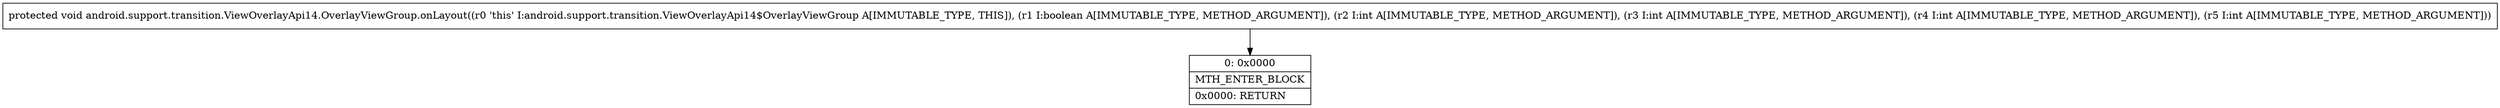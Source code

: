 digraph "CFG forandroid.support.transition.ViewOverlayApi14.OverlayViewGroup.onLayout(ZIIII)V" {
Node_0 [shape=record,label="{0\:\ 0x0000|MTH_ENTER_BLOCK\l|0x0000: RETURN   \l}"];
MethodNode[shape=record,label="{protected void android.support.transition.ViewOverlayApi14.OverlayViewGroup.onLayout((r0 'this' I:android.support.transition.ViewOverlayApi14$OverlayViewGroup A[IMMUTABLE_TYPE, THIS]), (r1 I:boolean A[IMMUTABLE_TYPE, METHOD_ARGUMENT]), (r2 I:int A[IMMUTABLE_TYPE, METHOD_ARGUMENT]), (r3 I:int A[IMMUTABLE_TYPE, METHOD_ARGUMENT]), (r4 I:int A[IMMUTABLE_TYPE, METHOD_ARGUMENT]), (r5 I:int A[IMMUTABLE_TYPE, METHOD_ARGUMENT])) }"];
MethodNode -> Node_0;
}

